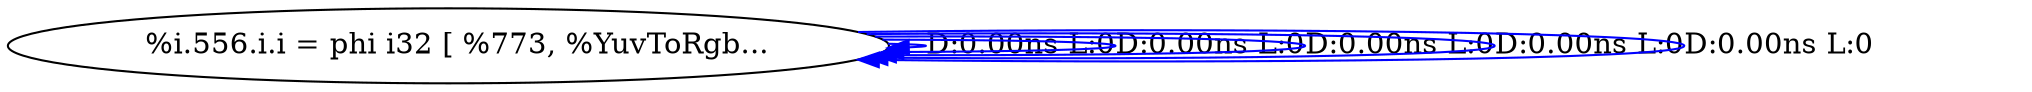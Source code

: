 digraph {
Node0x41915e0[label="  %i.556.i.i = phi i32 [ %773, %YuvToRgb..."];
Node0x41915e0 -> Node0x41915e0[label="D:0.00ns L:0",color=blue];
Node0x41915e0 -> Node0x41915e0[label="D:0.00ns L:0",color=blue];
Node0x41915e0 -> Node0x41915e0[label="D:0.00ns L:0",color=blue];
Node0x41915e0 -> Node0x41915e0[label="D:0.00ns L:0",color=blue];
Node0x41915e0 -> Node0x41915e0[label="D:0.00ns L:0",color=blue];
}
